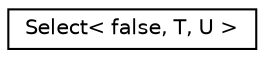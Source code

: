 digraph "Graphical Class Hierarchy"
{
  edge [fontname="Helvetica",fontsize="10",labelfontname="Helvetica",labelfontsize="10"];
  node [fontname="Helvetica",fontsize="10",shape=record];
  rankdir="LR";
  Node1 [label="Select\< false, T, U \>",height=0.2,width=0.4,color="black", fillcolor="white", style="filled",URL="$structSelect_3_01false_00_01T_00_01U_01_4.html"];
}
